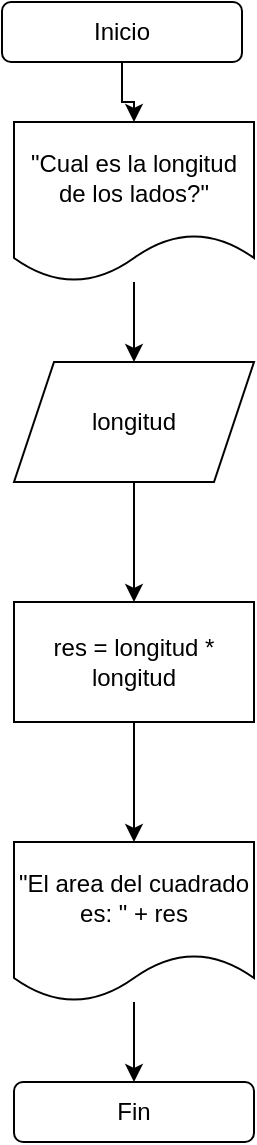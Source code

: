 <mxfile version="15.8.3" type="github">
  <diagram id="Fb53Q4DdFGXQYKBbzu5T" name="Page-1">
    <mxGraphModel dx="1416" dy="800" grid="1" gridSize="10" guides="1" tooltips="1" connect="1" arrows="1" fold="1" page="1" pageScale="1" pageWidth="827" pageHeight="1169" math="0" shadow="0">
      <root>
        <mxCell id="0" />
        <mxCell id="1" parent="0" />
        <mxCell id="c6YfM0sFkZ5efCqjhjCh-9" style="edgeStyle=orthogonalEdgeStyle;rounded=0;orthogonalLoop=1;jettySize=auto;html=1;" edge="1" parent="1" source="c6YfM0sFkZ5efCqjhjCh-1" target="c6YfM0sFkZ5efCqjhjCh-2">
          <mxGeometry relative="1" as="geometry" />
        </mxCell>
        <mxCell id="c6YfM0sFkZ5efCqjhjCh-1" value="Inicio" style="rounded=1;whiteSpace=wrap;html=1;" vertex="1" parent="1">
          <mxGeometry x="354" y="20" width="120" height="30" as="geometry" />
        </mxCell>
        <mxCell id="c6YfM0sFkZ5efCqjhjCh-10" style="edgeStyle=orthogonalEdgeStyle;rounded=0;orthogonalLoop=1;jettySize=auto;html=1;" edge="1" parent="1" source="c6YfM0sFkZ5efCqjhjCh-2" target="c6YfM0sFkZ5efCqjhjCh-3">
          <mxGeometry relative="1" as="geometry" />
        </mxCell>
        <mxCell id="c6YfM0sFkZ5efCqjhjCh-2" value="&quot;Cual es la longitud de los lados?&quot;" style="shape=document;whiteSpace=wrap;html=1;boundedLbl=1;" vertex="1" parent="1">
          <mxGeometry x="360" y="80" width="120" height="80" as="geometry" />
        </mxCell>
        <mxCell id="c6YfM0sFkZ5efCqjhjCh-11" style="edgeStyle=orthogonalEdgeStyle;rounded=0;orthogonalLoop=1;jettySize=auto;html=1;entryX=0.5;entryY=0;entryDx=0;entryDy=0;" edge="1" parent="1" source="c6YfM0sFkZ5efCqjhjCh-3" target="c6YfM0sFkZ5efCqjhjCh-5">
          <mxGeometry relative="1" as="geometry" />
        </mxCell>
        <mxCell id="c6YfM0sFkZ5efCqjhjCh-3" value="longitud" style="shape=parallelogram;perimeter=parallelogramPerimeter;whiteSpace=wrap;html=1;fixedSize=1;" vertex="1" parent="1">
          <mxGeometry x="360" y="200" width="120" height="60" as="geometry" />
        </mxCell>
        <mxCell id="c6YfM0sFkZ5efCqjhjCh-12" style="edgeStyle=orthogonalEdgeStyle;rounded=0;orthogonalLoop=1;jettySize=auto;html=1;entryX=0.5;entryY=0;entryDx=0;entryDy=0;" edge="1" parent="1" source="c6YfM0sFkZ5efCqjhjCh-5" target="c6YfM0sFkZ5efCqjhjCh-6">
          <mxGeometry relative="1" as="geometry" />
        </mxCell>
        <mxCell id="c6YfM0sFkZ5efCqjhjCh-5" value="res = longitud * longitud" style="rounded=0;whiteSpace=wrap;html=1;" vertex="1" parent="1">
          <mxGeometry x="360" y="320" width="120" height="60" as="geometry" />
        </mxCell>
        <mxCell id="c6YfM0sFkZ5efCqjhjCh-13" style="edgeStyle=orthogonalEdgeStyle;rounded=0;orthogonalLoop=1;jettySize=auto;html=1;entryX=0.5;entryY=0;entryDx=0;entryDy=0;" edge="1" parent="1" source="c6YfM0sFkZ5efCqjhjCh-6" target="c6YfM0sFkZ5efCqjhjCh-8">
          <mxGeometry relative="1" as="geometry" />
        </mxCell>
        <mxCell id="c6YfM0sFkZ5efCqjhjCh-6" value="&quot;El area del cuadrado es: &quot; + res" style="shape=document;whiteSpace=wrap;html=1;boundedLbl=1;" vertex="1" parent="1">
          <mxGeometry x="360" y="440" width="120" height="80" as="geometry" />
        </mxCell>
        <mxCell id="c6YfM0sFkZ5efCqjhjCh-8" value="Fin" style="rounded=1;whiteSpace=wrap;html=1;" vertex="1" parent="1">
          <mxGeometry x="360" y="560" width="120" height="30" as="geometry" />
        </mxCell>
      </root>
    </mxGraphModel>
  </diagram>
</mxfile>

